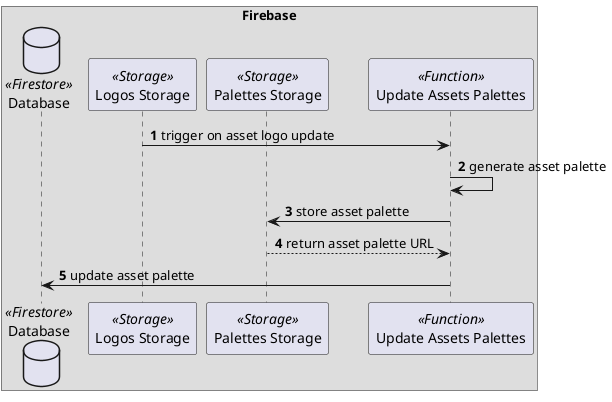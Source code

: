 @startuml

autonumber

box Firebase
    database Database <<Firestore>>
    participant "Logos Storage" as LogosStorage <<Storage>>
    participant "Palettes Storage" as PalettesStorage <<Storage>>
    participant "Update Assets Palettes" as UpdateAssetsPalettes <<Function>>
end box

LogosStorage -> UpdateAssetsPalettes: trigger on asset logo update
UpdateAssetsPalettes -> UpdateAssetsPalettes: generate asset palette
UpdateAssetsPalettes -> PalettesStorage: store asset palette
PalettesStorage --> UpdateAssetsPalettes: return asset palette URL
UpdateAssetsPalettes -> Database: update asset palette

@enduml
